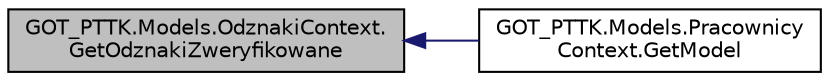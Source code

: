 digraph "GOT_PTTK.Models.OdznakiContext.GetOdznakiZweryfikowane"
{
 // INTERACTIVE_SVG=YES
  edge [fontname="Helvetica",fontsize="10",labelfontname="Helvetica",labelfontsize="10"];
  node [fontname="Helvetica",fontsize="10",shape=record];
  rankdir="LR";
  Node44 [label="GOT_PTTK.Models.OdznakiContext.\lGetOdznakiZweryfikowane",height=0.2,width=0.4,color="black", fillcolor="grey75", style="filled", fontcolor="black"];
  Node44 -> Node45 [dir="back",color="midnightblue",fontsize="10",style="solid",fontname="Helvetica"];
  Node45 [label="GOT_PTTK.Models.Pracownicy\lContext.GetModel",height=0.2,width=0.4,color="black", fillcolor="white", style="filled",URL="$class_g_o_t___p_t_t_k_1_1_models_1_1_pracownicy_context.html#ae3a1b483e062dd21d5b9b0ee58958c1e",tooltip="Funkcja zwracają model pracownika, o numerze podanym w parametrze, z bazy. Zwraca null jeżeli pracown..."];
}
